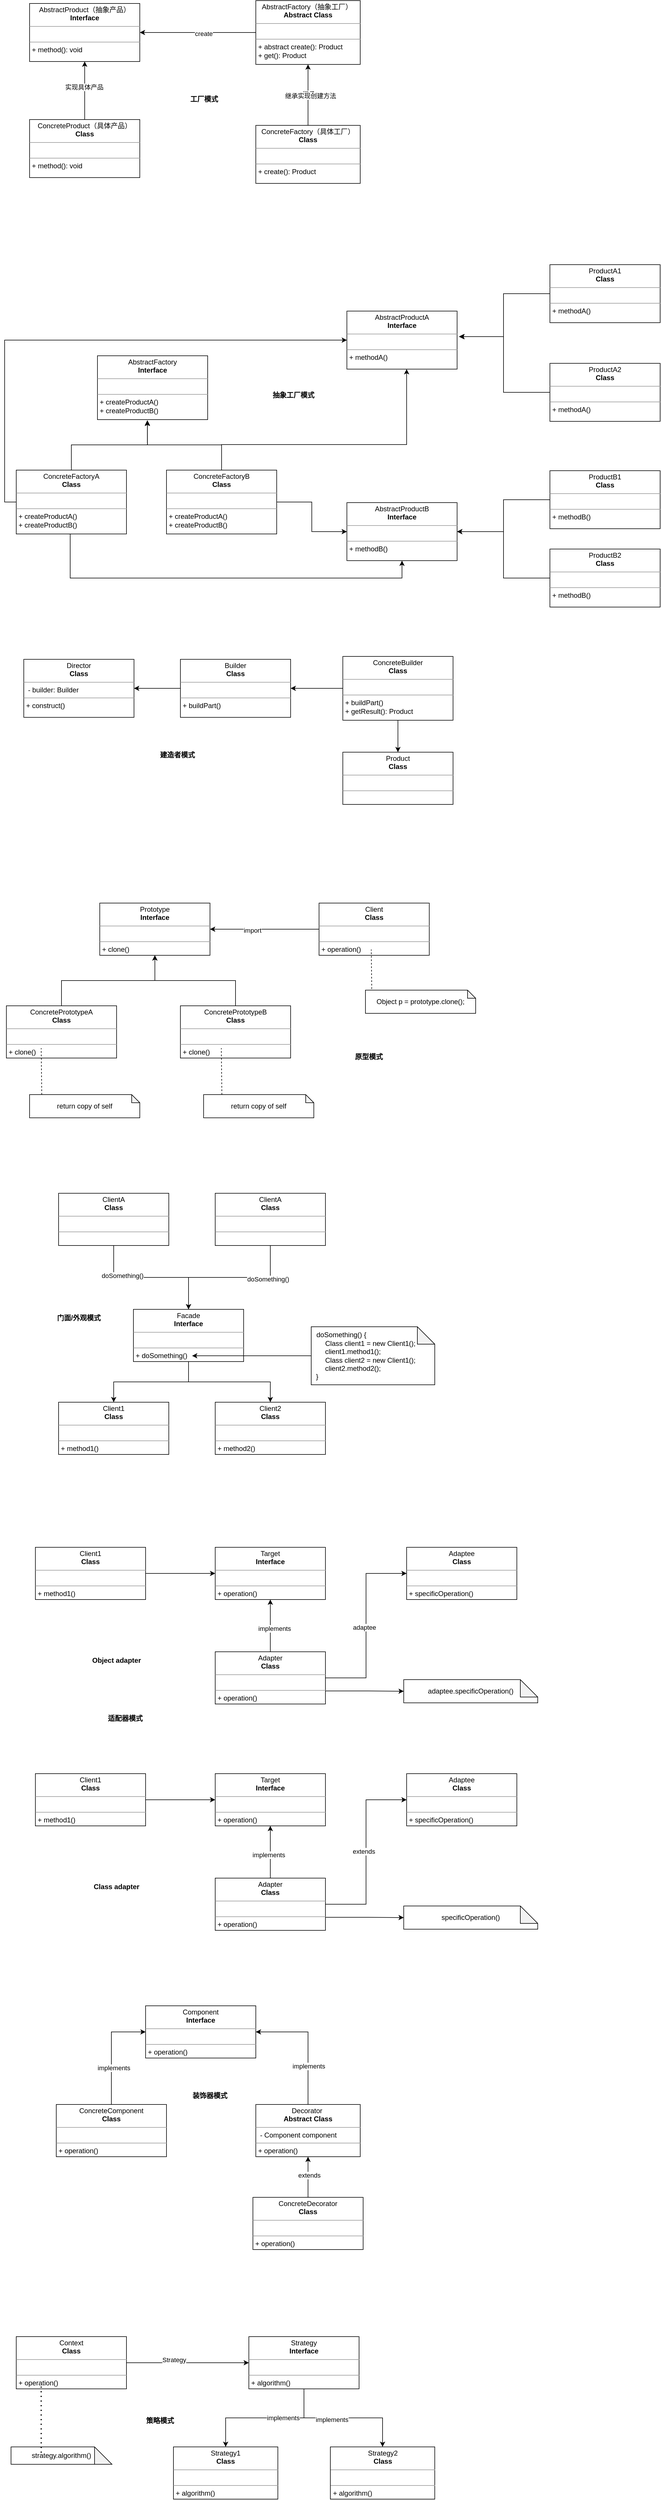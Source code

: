 <mxfile version="23.0.2" type="github">
  <diagram name="第 1 页" id="qbQ6cR2ByOW6Kd5CD2os">
    <mxGraphModel dx="1434" dy="1907" grid="1" gridSize="10" guides="1" tooltips="1" connect="1" arrows="1" fold="1" page="1" pageScale="1" pageWidth="827" pageHeight="1169" math="0" shadow="0">
      <root>
        <mxCell id="0" />
        <mxCell id="1" parent="0" />
        <mxCell id="_LMUJBaVddzOkzJX7sF0-2" value="&lt;p style=&quot;margin:0px;margin-top:4px;text-align:center;&quot;&gt;AbstractFactory&lt;br&gt;&lt;b&gt;Interface&lt;/b&gt;&lt;/p&gt;&lt;hr size=&quot;1&quot;&gt;&lt;p style=&quot;margin:0px;margin-left:4px;&quot;&gt;&lt;br&gt;&lt;/p&gt;&lt;hr size=&quot;1&quot;&gt;&lt;p style=&quot;margin:0px;margin-left:4px;&quot;&gt;+ createProductA()&lt;/p&gt;&lt;p style=&quot;margin:0px;margin-left:4px;&quot;&gt;+ createProductB()&lt;/p&gt;" style="verticalAlign=top;align=left;overflow=fill;fontSize=12;fontFamily=Helvetica;html=1;whiteSpace=wrap;" parent="1" vertex="1">
          <mxGeometry x="207" y="387" width="190" height="110" as="geometry" />
        </mxCell>
        <mxCell id="_LMUJBaVddzOkzJX7sF0-8" value="&lt;p style=&quot;margin:0px;margin-top:4px;text-align:center;&quot;&gt;AbstractProduct（抽象产品）&lt;br&gt;&lt;b&gt;Interface&lt;/b&gt;&lt;/p&gt;&lt;hr size=&quot;1&quot;&gt;&lt;p style=&quot;margin:0px;margin-left:4px;&quot;&gt;&lt;br&gt;&lt;/p&gt;&lt;hr size=&quot;1&quot;&gt;&lt;p style=&quot;margin:0px;margin-left:4px;&quot;&gt;+ method(): void&lt;/p&gt;" style="verticalAlign=top;align=left;overflow=fill;fontSize=12;fontFamily=Helvetica;html=1;whiteSpace=wrap;" parent="1" vertex="1">
          <mxGeometry x="90" y="-220" width="190" height="100" as="geometry" />
        </mxCell>
        <mxCell id="E5OfT0dyjSnbupYeVlnE-2" style="edgeStyle=orthogonalEdgeStyle;rounded=0;orthogonalLoop=1;jettySize=auto;html=1;" parent="1" source="_LMUJBaVddzOkzJX7sF0-25" target="_LMUJBaVddzOkzJX7sF0-8" edge="1">
          <mxGeometry relative="1" as="geometry" />
        </mxCell>
        <mxCell id="E5OfT0dyjSnbupYeVlnE-3" value="实现具体产品" style="edgeLabel;html=1;align=center;verticalAlign=middle;resizable=0;points=[];" parent="E5OfT0dyjSnbupYeVlnE-2" vertex="1" connectable="0">
          <mxGeometry x="0.12" y="1" relative="1" as="geometry">
            <mxPoint as="offset" />
          </mxGeometry>
        </mxCell>
        <mxCell id="_LMUJBaVddzOkzJX7sF0-25" value="&lt;p style=&quot;margin:0px;margin-top:4px;text-align:center;&quot;&gt;ConcreteProduct（具体产品）&lt;br&gt;&lt;b&gt;Class&lt;/b&gt;&lt;/p&gt;&lt;hr size=&quot;1&quot;&gt;&lt;p style=&quot;margin:0px;margin-left:4px;&quot;&gt;&lt;br&gt;&lt;/p&gt;&lt;hr size=&quot;1&quot;&gt;&lt;p style=&quot;margin:0px;margin-left:4px;&quot;&gt;+ method(): void&lt;/p&gt;" style="verticalAlign=top;align=left;overflow=fill;fontSize=12;fontFamily=Helvetica;html=1;whiteSpace=wrap;" parent="1" vertex="1">
          <mxGeometry x="90" y="-20" width="190" height="100" as="geometry" />
        </mxCell>
        <mxCell id="E5OfT0dyjSnbupYeVlnE-11" style="edgeStyle=orthogonalEdgeStyle;rounded=0;orthogonalLoop=1;jettySize=auto;html=1;entryX=1;entryY=0.5;entryDx=0;entryDy=0;" parent="1" source="_LMUJBaVddzOkzJX7sF0-26" target="_LMUJBaVddzOkzJX7sF0-8" edge="1">
          <mxGeometry relative="1" as="geometry" />
        </mxCell>
        <mxCell id="E5OfT0dyjSnbupYeVlnE-12" value="create" style="edgeLabel;html=1;align=center;verticalAlign=middle;resizable=0;points=[];" parent="E5OfT0dyjSnbupYeVlnE-11" vertex="1" connectable="0">
          <mxGeometry x="-0.1" y="2" relative="1" as="geometry">
            <mxPoint as="offset" />
          </mxGeometry>
        </mxCell>
        <mxCell id="_LMUJBaVddzOkzJX7sF0-26" value="&lt;p style=&quot;margin:0px;margin-top:4px;text-align:center;&quot;&gt;AbstractFactory（抽象工厂）&amp;nbsp;&lt;br&gt;&lt;b&gt;Abstract Class&lt;/b&gt;&lt;/p&gt;&lt;hr size=&quot;1&quot;&gt;&lt;p style=&quot;margin:0px;margin-left:4px;&quot;&gt;&lt;br&gt;&lt;/p&gt;&lt;hr size=&quot;1&quot;&gt;&lt;p style=&quot;margin:0px;margin-left:4px;&quot;&gt;+ abstract create(): Product&lt;/p&gt;&lt;p style=&quot;margin:0px;margin-left:4px;&quot;&gt;+ get(): Product&lt;/p&gt;" style="verticalAlign=top;align=left;overflow=fill;fontSize=12;fontFamily=Helvetica;html=1;whiteSpace=wrap;" parent="1" vertex="1">
          <mxGeometry x="480" y="-225" width="180" height="110" as="geometry" />
        </mxCell>
        <mxCell id="_LMUJBaVddzOkzJX7sF0-29" style="edgeStyle=orthogonalEdgeStyle;rounded=0;orthogonalLoop=1;jettySize=auto;html=1;" parent="1" source="_LMUJBaVddzOkzJX7sF0-27" target="_LMUJBaVddzOkzJX7sF0-26" edge="1">
          <mxGeometry relative="1" as="geometry" />
        </mxCell>
        <mxCell id="_LMUJBaVddzOkzJX7sF0-30" value="继承" style="edgeLabel;html=1;align=center;verticalAlign=middle;resizable=0;points=[];" parent="_LMUJBaVddzOkzJX7sF0-29" vertex="1" connectable="0">
          <mxGeometry x="0.029" y="-1" relative="1" as="geometry">
            <mxPoint as="offset" />
          </mxGeometry>
        </mxCell>
        <mxCell id="E5OfT0dyjSnbupYeVlnE-6" value="继承实现创建方法" style="edgeLabel;html=1;align=center;verticalAlign=middle;resizable=0;points=[];" parent="_LMUJBaVddzOkzJX7sF0-29" vertex="1" connectable="0">
          <mxGeometry x="-0.018" y="-4" relative="1" as="geometry">
            <mxPoint as="offset" />
          </mxGeometry>
        </mxCell>
        <mxCell id="_LMUJBaVddzOkzJX7sF0-27" value="&lt;p style=&quot;margin:0px;margin-top:4px;text-align:center;&quot;&gt;ConcreteFactory（具体工厂）&lt;br&gt;&lt;b&gt;Class&lt;/b&gt;&lt;/p&gt;&lt;hr size=&quot;1&quot;&gt;&lt;p style=&quot;margin:0px;margin-left:4px;&quot;&gt;&lt;br&gt;&lt;/p&gt;&lt;hr size=&quot;1&quot;&gt;&lt;p style=&quot;margin:0px;margin-left:4px;&quot;&gt;+ create(): Product&lt;/p&gt;" style="verticalAlign=top;align=left;overflow=fill;fontSize=12;fontFamily=Helvetica;html=1;whiteSpace=wrap;" parent="1" vertex="1">
          <mxGeometry x="480" y="-10" width="180" height="100" as="geometry" />
        </mxCell>
        <mxCell id="E5OfT0dyjSnbupYeVlnE-31" style="edgeStyle=orthogonalEdgeStyle;rounded=0;orthogonalLoop=1;jettySize=auto;html=1;entryX=0;entryY=0.5;entryDx=0;entryDy=0;" parent="1" source="E5OfT0dyjSnbupYeVlnE-16" target="E5OfT0dyjSnbupYeVlnE-18" edge="1">
          <mxGeometry relative="1" as="geometry">
            <Array as="points">
              <mxPoint x="47" y="639" />
              <mxPoint x="47" y="360" />
            </Array>
          </mxGeometry>
        </mxCell>
        <mxCell id="E5OfT0dyjSnbupYeVlnE-33" style="edgeStyle=orthogonalEdgeStyle;rounded=0;orthogonalLoop=1;jettySize=auto;html=1;entryX=0.5;entryY=1;entryDx=0;entryDy=0;" parent="1" source="E5OfT0dyjSnbupYeVlnE-16" target="E5OfT0dyjSnbupYeVlnE-21" edge="1">
          <mxGeometry relative="1" as="geometry">
            <Array as="points">
              <mxPoint x="160" y="770" />
              <mxPoint x="732" y="770" />
            </Array>
          </mxGeometry>
        </mxCell>
        <mxCell id="E5OfT0dyjSnbupYeVlnE-16" value="&lt;p style=&quot;margin:0px;margin-top:4px;text-align:center;&quot;&gt;ConcreteFactoryA&lt;br&gt;&lt;b&gt;Class&lt;/b&gt;&lt;/p&gt;&lt;hr size=&quot;1&quot;&gt;&lt;p style=&quot;margin:0px;margin-left:4px;&quot;&gt;&lt;br&gt;&lt;/p&gt;&lt;hr size=&quot;1&quot;&gt;&lt;p style=&quot;margin:0px;margin-left:4px;&quot;&gt;+ createProductA()&lt;/p&gt;&lt;p style=&quot;margin:0px;margin-left:4px;&quot;&gt;+ createProductB()&lt;/p&gt;" style="verticalAlign=top;align=left;overflow=fill;fontSize=12;fontFamily=Helvetica;html=1;whiteSpace=wrap;" parent="1" vertex="1">
          <mxGeometry x="67" y="584" width="190" height="110" as="geometry" />
        </mxCell>
        <mxCell id="E5OfT0dyjSnbupYeVlnE-34" style="edgeStyle=orthogonalEdgeStyle;rounded=0;orthogonalLoop=1;jettySize=auto;html=1;entryX=0;entryY=0.5;entryDx=0;entryDy=0;" parent="1" source="E5OfT0dyjSnbupYeVlnE-17" target="E5OfT0dyjSnbupYeVlnE-21" edge="1">
          <mxGeometry relative="1" as="geometry" />
        </mxCell>
        <mxCell id="E5OfT0dyjSnbupYeVlnE-17" value="&lt;p style=&quot;margin:0px;margin-top:4px;text-align:center;&quot;&gt;ConcreteFactoryB&lt;br&gt;&lt;b&gt;Class&lt;/b&gt;&lt;/p&gt;&lt;hr size=&quot;1&quot;&gt;&lt;p style=&quot;margin:0px;margin-left:4px;&quot;&gt;&lt;br&gt;&lt;/p&gt;&lt;hr size=&quot;1&quot;&gt;&lt;p style=&quot;margin:0px;margin-left:4px;&quot;&gt;+ createProductA()&lt;/p&gt;&lt;p style=&quot;margin:0px;margin-left:4px;&quot;&gt;+ createProductB()&lt;/p&gt;" style="verticalAlign=top;align=left;overflow=fill;fontSize=12;fontFamily=Helvetica;html=1;whiteSpace=wrap;" parent="1" vertex="1">
          <mxGeometry x="326" y="584" width="190" height="110" as="geometry" />
        </mxCell>
        <mxCell id="E5OfT0dyjSnbupYeVlnE-18" value="&lt;p style=&quot;margin:0px;margin-top:4px;text-align:center;&quot;&gt;AbstractProductA&lt;br&gt;&lt;b&gt;Interface&lt;/b&gt;&lt;/p&gt;&lt;hr size=&quot;1&quot;&gt;&lt;p style=&quot;margin:0px;margin-left:4px;&quot;&gt;&lt;br&gt;&lt;/p&gt;&lt;hr size=&quot;1&quot;&gt;&lt;p style=&quot;margin:0px;margin-left:4px;&quot;&gt;+ methodA()&lt;/p&gt;" style="verticalAlign=top;align=left;overflow=fill;fontSize=12;fontFamily=Helvetica;html=1;whiteSpace=wrap;" parent="1" vertex="1">
          <mxGeometry x="637" y="310" width="190" height="100" as="geometry" />
        </mxCell>
        <mxCell id="E5OfT0dyjSnbupYeVlnE-19" value="&lt;p style=&quot;margin:0px;margin-top:4px;text-align:center;&quot;&gt;ProductA2&lt;br&gt;&lt;b&gt;Class&lt;/b&gt;&lt;/p&gt;&lt;hr size=&quot;1&quot;&gt;&lt;p style=&quot;margin:0px;margin-left:4px;&quot;&gt;&lt;br&gt;&lt;/p&gt;&lt;hr size=&quot;1&quot;&gt;&lt;p style=&quot;margin:0px;margin-left:4px;&quot;&gt;+ methodA()&lt;/p&gt;" style="verticalAlign=top;align=left;overflow=fill;fontSize=12;fontFamily=Helvetica;html=1;whiteSpace=wrap;" parent="1" vertex="1">
          <mxGeometry x="987" y="400" width="190" height="100" as="geometry" />
        </mxCell>
        <mxCell id="E5OfT0dyjSnbupYeVlnE-20" value="&lt;p style=&quot;margin:0px;margin-top:4px;text-align:center;&quot;&gt;ProductA1&lt;br&gt;&lt;b&gt;Class&lt;/b&gt;&lt;/p&gt;&lt;hr size=&quot;1&quot;&gt;&lt;p style=&quot;margin:0px;margin-left:4px;&quot;&gt;&lt;br&gt;&lt;/p&gt;&lt;hr size=&quot;1&quot;&gt;&lt;p style=&quot;margin:0px;margin-left:4px;&quot;&gt;+ methodA()&lt;/p&gt;" style="verticalAlign=top;align=left;overflow=fill;fontSize=12;fontFamily=Helvetica;html=1;whiteSpace=wrap;" parent="1" vertex="1">
          <mxGeometry x="987" y="230" width="190" height="100" as="geometry" />
        </mxCell>
        <mxCell id="E5OfT0dyjSnbupYeVlnE-21" value="&lt;p style=&quot;margin:0px;margin-top:4px;text-align:center;&quot;&gt;AbstractProductB&lt;br&gt;&lt;b&gt;Interface&lt;/b&gt;&lt;/p&gt;&lt;hr size=&quot;1&quot;&gt;&lt;p style=&quot;margin:0px;margin-left:4px;&quot;&gt;&lt;br&gt;&lt;/p&gt;&lt;hr size=&quot;1&quot;&gt;&lt;p style=&quot;margin:0px;margin-left:4px;&quot;&gt;+ methodB()&lt;/p&gt;" style="verticalAlign=top;align=left;overflow=fill;fontSize=12;fontFamily=Helvetica;html=1;whiteSpace=wrap;" parent="1" vertex="1">
          <mxGeometry x="637" y="640" width="190" height="100" as="geometry" />
        </mxCell>
        <mxCell id="E5OfT0dyjSnbupYeVlnE-25" style="edgeStyle=orthogonalEdgeStyle;rounded=0;orthogonalLoop=1;jettySize=auto;html=1;entryX=1;entryY=0.5;entryDx=0;entryDy=0;" parent="1" source="E5OfT0dyjSnbupYeVlnE-22" target="E5OfT0dyjSnbupYeVlnE-21" edge="1">
          <mxGeometry relative="1" as="geometry" />
        </mxCell>
        <mxCell id="E5OfT0dyjSnbupYeVlnE-22" value="&lt;p style=&quot;margin:0px;margin-top:4px;text-align:center;&quot;&gt;ProductB2&lt;br&gt;&lt;b&gt;Class&lt;/b&gt;&lt;/p&gt;&lt;hr size=&quot;1&quot;&gt;&lt;p style=&quot;margin:0px;margin-left:4px;&quot;&gt;&lt;br&gt;&lt;/p&gt;&lt;hr size=&quot;1&quot;&gt;&lt;p style=&quot;margin:0px;margin-left:4px;&quot;&gt;+ methodB()&lt;/p&gt;" style="verticalAlign=top;align=left;overflow=fill;fontSize=12;fontFamily=Helvetica;html=1;whiteSpace=wrap;" parent="1" vertex="1">
          <mxGeometry x="987" y="720" width="190" height="100" as="geometry" />
        </mxCell>
        <mxCell id="E5OfT0dyjSnbupYeVlnE-24" style="edgeStyle=orthogonalEdgeStyle;rounded=0;orthogonalLoop=1;jettySize=auto;html=1;entryX=1;entryY=0.5;entryDx=0;entryDy=0;" parent="1" source="E5OfT0dyjSnbupYeVlnE-23" target="E5OfT0dyjSnbupYeVlnE-21" edge="1">
          <mxGeometry relative="1" as="geometry" />
        </mxCell>
        <mxCell id="E5OfT0dyjSnbupYeVlnE-23" value="&lt;p style=&quot;margin:0px;margin-top:4px;text-align:center;&quot;&gt;ProductB1&lt;br&gt;&lt;b&gt;Class&lt;/b&gt;&lt;/p&gt;&lt;hr size=&quot;1&quot;&gt;&lt;p style=&quot;margin:0px;margin-left:4px;&quot;&gt;&lt;br&gt;&lt;/p&gt;&lt;hr size=&quot;1&quot;&gt;&lt;p style=&quot;margin:0px;margin-left:4px;&quot;&gt;+ methodB()&lt;/p&gt;" style="verticalAlign=top;align=left;overflow=fill;fontSize=12;fontFamily=Helvetica;html=1;whiteSpace=wrap;" parent="1" vertex="1">
          <mxGeometry x="987" y="585" width="190" height="100" as="geometry" />
        </mxCell>
        <mxCell id="E5OfT0dyjSnbupYeVlnE-26" style="edgeStyle=orthogonalEdgeStyle;rounded=0;orthogonalLoop=1;jettySize=auto;html=1;entryX=0.453;entryY=1.018;entryDx=0;entryDy=0;entryPerimeter=0;" parent="1" source="E5OfT0dyjSnbupYeVlnE-16" target="_LMUJBaVddzOkzJX7sF0-2" edge="1">
          <mxGeometry relative="1" as="geometry" />
        </mxCell>
        <mxCell id="E5OfT0dyjSnbupYeVlnE-27" style="edgeStyle=orthogonalEdgeStyle;rounded=0;orthogonalLoop=1;jettySize=auto;html=1;entryX=0.453;entryY=1.009;entryDx=0;entryDy=0;entryPerimeter=0;" parent="1" source="E5OfT0dyjSnbupYeVlnE-17" target="_LMUJBaVddzOkzJX7sF0-2" edge="1">
          <mxGeometry relative="1" as="geometry" />
        </mxCell>
        <mxCell id="E5OfT0dyjSnbupYeVlnE-28" style="edgeStyle=orthogonalEdgeStyle;rounded=0;orthogonalLoop=1;jettySize=auto;html=1;entryX=1.016;entryY=0.44;entryDx=0;entryDy=0;entryPerimeter=0;" parent="1" source="E5OfT0dyjSnbupYeVlnE-20" target="E5OfT0dyjSnbupYeVlnE-18" edge="1">
          <mxGeometry relative="1" as="geometry" />
        </mxCell>
        <mxCell id="E5OfT0dyjSnbupYeVlnE-29" style="edgeStyle=orthogonalEdgeStyle;rounded=0;orthogonalLoop=1;jettySize=auto;html=1;entryX=1.021;entryY=0.44;entryDx=0;entryDy=0;entryPerimeter=0;" parent="1" source="E5OfT0dyjSnbupYeVlnE-19" target="E5OfT0dyjSnbupYeVlnE-18" edge="1">
          <mxGeometry relative="1" as="geometry" />
        </mxCell>
        <mxCell id="E5OfT0dyjSnbupYeVlnE-35" style="edgeStyle=orthogonalEdgeStyle;rounded=0;orthogonalLoop=1;jettySize=auto;html=1;entryX=0.542;entryY=1;entryDx=0;entryDy=0;entryPerimeter=0;" parent="1" source="E5OfT0dyjSnbupYeVlnE-17" target="E5OfT0dyjSnbupYeVlnE-18" edge="1">
          <mxGeometry relative="1" as="geometry">
            <Array as="points">
              <mxPoint x="421" y="540" />
              <mxPoint x="740" y="540" />
            </Array>
          </mxGeometry>
        </mxCell>
        <mxCell id="G7bzIEGxIDmM2HZuvsvY-1" value="&lt;p style=&quot;margin:0px;margin-top:4px;text-align:center;&quot;&gt;Director&lt;br&gt;&lt;b&gt;Class&lt;/b&gt;&lt;/p&gt;&lt;hr size=&quot;1&quot;&gt;&lt;p style=&quot;margin:0px;margin-left:4px;&quot;&gt;&amp;nbsp;- builder: Builder&lt;/p&gt;&lt;hr size=&quot;1&quot;&gt;&lt;p style=&quot;margin:0px;margin-left:4px;&quot;&gt;+ construct()&lt;/p&gt;" style="verticalAlign=top;align=left;overflow=fill;fontSize=12;fontFamily=Helvetica;html=1;whiteSpace=wrap;" parent="1" vertex="1">
          <mxGeometry x="80" y="910" width="190" height="100" as="geometry" />
        </mxCell>
        <mxCell id="G7bzIEGxIDmM2HZuvsvY-8" style="edgeStyle=orthogonalEdgeStyle;rounded=0;orthogonalLoop=1;jettySize=auto;html=1;" parent="1" source="G7bzIEGxIDmM2HZuvsvY-2" target="G7bzIEGxIDmM2HZuvsvY-1" edge="1">
          <mxGeometry relative="1" as="geometry" />
        </mxCell>
        <mxCell id="G7bzIEGxIDmM2HZuvsvY-2" value="&lt;p style=&quot;margin:0px;margin-top:4px;text-align:center;&quot;&gt;Builder&lt;br&gt;&lt;b&gt;Class&lt;/b&gt;&lt;/p&gt;&lt;hr size=&quot;1&quot;&gt;&lt;p style=&quot;margin:0px;margin-left:4px;&quot;&gt;&lt;br&gt;&lt;/p&gt;&lt;hr size=&quot;1&quot;&gt;&lt;p style=&quot;margin:0px;margin-left:4px;&quot;&gt;+ buildPart()&lt;/p&gt;" style="verticalAlign=top;align=left;overflow=fill;fontSize=12;fontFamily=Helvetica;html=1;whiteSpace=wrap;" parent="1" vertex="1">
          <mxGeometry x="350" y="910" width="190" height="100" as="geometry" />
        </mxCell>
        <mxCell id="G7bzIEGxIDmM2HZuvsvY-5" style="edgeStyle=orthogonalEdgeStyle;rounded=0;orthogonalLoop=1;jettySize=auto;html=1;entryX=0.5;entryY=0;entryDx=0;entryDy=0;" parent="1" source="G7bzIEGxIDmM2HZuvsvY-3" target="G7bzIEGxIDmM2HZuvsvY-4" edge="1">
          <mxGeometry relative="1" as="geometry" />
        </mxCell>
        <mxCell id="G7bzIEGxIDmM2HZuvsvY-7" style="edgeStyle=orthogonalEdgeStyle;rounded=0;orthogonalLoop=1;jettySize=auto;html=1;" parent="1" source="G7bzIEGxIDmM2HZuvsvY-3" target="G7bzIEGxIDmM2HZuvsvY-2" edge="1">
          <mxGeometry relative="1" as="geometry" />
        </mxCell>
        <mxCell id="G7bzIEGxIDmM2HZuvsvY-3" value="&lt;p style=&quot;margin:0px;margin-top:4px;text-align:center;&quot;&gt;ConcreteBuilder&lt;br&gt;&lt;b&gt;Class&lt;/b&gt;&lt;/p&gt;&lt;hr size=&quot;1&quot;&gt;&lt;p style=&quot;margin:0px;margin-left:4px;&quot;&gt;&lt;br&gt;&lt;/p&gt;&lt;hr size=&quot;1&quot;&gt;&lt;p style=&quot;margin:0px;margin-left:4px;&quot;&gt;+ buildPart()&lt;/p&gt;&lt;p style=&quot;margin:0px;margin-left:4px;&quot;&gt;+ getResult(): Product&lt;/p&gt;" style="verticalAlign=top;align=left;overflow=fill;fontSize=12;fontFamily=Helvetica;html=1;whiteSpace=wrap;" parent="1" vertex="1">
          <mxGeometry x="630" y="905" width="190" height="110" as="geometry" />
        </mxCell>
        <mxCell id="G7bzIEGxIDmM2HZuvsvY-4" value="&lt;p style=&quot;margin:0px;margin-top:4px;text-align:center;&quot;&gt;Product&lt;br&gt;&lt;b&gt;Class&lt;/b&gt;&lt;/p&gt;&lt;hr size=&quot;1&quot;&gt;&lt;p style=&quot;margin:0px;margin-left:4px;&quot;&gt;&lt;br&gt;&lt;/p&gt;&lt;hr size=&quot;1&quot;&gt;&lt;p style=&quot;margin:0px;margin-left:4px;&quot;&gt;&lt;br&gt;&lt;/p&gt;" style="verticalAlign=top;align=left;overflow=fill;fontSize=12;fontFamily=Helvetica;html=1;whiteSpace=wrap;" parent="1" vertex="1">
          <mxGeometry x="630" y="1070" width="190" height="90" as="geometry" />
        </mxCell>
        <mxCell id="EGWMKxYaBp4hWQA9BS_I-1" value="&lt;p style=&quot;margin:0px;margin-top:4px;text-align:center;&quot;&gt;Prototype&lt;br&gt;&lt;b&gt;Interface&lt;/b&gt;&lt;/p&gt;&lt;hr size=&quot;1&quot;&gt;&lt;p style=&quot;margin:0px;margin-left:4px;&quot;&gt;&lt;br&gt;&lt;/p&gt;&lt;hr size=&quot;1&quot;&gt;&lt;p style=&quot;margin:0px;margin-left:4px;&quot;&gt;+ clone()&lt;br&gt;&lt;/p&gt;" style="verticalAlign=top;align=left;overflow=fill;fontSize=12;fontFamily=Helvetica;html=1;whiteSpace=wrap;" parent="1" vertex="1">
          <mxGeometry x="211" y="1330" width="190" height="90" as="geometry" />
        </mxCell>
        <mxCell id="EGWMKxYaBp4hWQA9BS_I-17" style="edgeStyle=orthogonalEdgeStyle;rounded=0;orthogonalLoop=1;jettySize=auto;html=1;" parent="1" source="EGWMKxYaBp4hWQA9BS_I-2" target="EGWMKxYaBp4hWQA9BS_I-1" edge="1">
          <mxGeometry relative="1" as="geometry" />
        </mxCell>
        <mxCell id="EGWMKxYaBp4hWQA9BS_I-18" value="import" style="edgeLabel;html=1;align=center;verticalAlign=middle;resizable=0;points=[];" parent="EGWMKxYaBp4hWQA9BS_I-17" vertex="1" connectable="0">
          <mxGeometry x="0.223" y="2" relative="1" as="geometry">
            <mxPoint as="offset" />
          </mxGeometry>
        </mxCell>
        <mxCell id="EGWMKxYaBp4hWQA9BS_I-2" value="&lt;p style=&quot;margin:0px;margin-top:4px;text-align:center;&quot;&gt;Client&lt;br&gt;&lt;b&gt;Class&lt;/b&gt;&lt;/p&gt;&lt;hr size=&quot;1&quot;&gt;&lt;p style=&quot;margin:0px;margin-left:4px;&quot;&gt;&lt;br&gt;&lt;/p&gt;&lt;hr size=&quot;1&quot;&gt;&lt;p style=&quot;margin:0px;margin-left:4px;&quot;&gt;+ operation()&lt;/p&gt;" style="verticalAlign=top;align=left;overflow=fill;fontSize=12;fontFamily=Helvetica;html=1;whiteSpace=wrap;" parent="1" vertex="1">
          <mxGeometry x="589" y="1330" width="190" height="90" as="geometry" />
        </mxCell>
        <mxCell id="EGWMKxYaBp4hWQA9BS_I-3" value="return copy of self" style="shape=note;whiteSpace=wrap;html=1;backgroundOutline=1;darkOpacity=0.05;size=14;" parent="1" vertex="1">
          <mxGeometry x="90" y="1660" width="190" height="40" as="geometry" />
        </mxCell>
        <mxCell id="EGWMKxYaBp4hWQA9BS_I-4" value="" style="endArrow=none;dashed=1;html=1;rounded=0;exitX=0.058;exitY=0.25;exitDx=0;exitDy=0;exitPerimeter=0;" parent="1" source="EGWMKxYaBp4hWQA9BS_I-12" edge="1">
          <mxGeometry width="50" height="50" relative="1" as="geometry">
            <mxPoint x="679" y="1460" as="sourcePoint" />
            <mxPoint x="679" y="1410" as="targetPoint" />
          </mxGeometry>
        </mxCell>
        <mxCell id="EGWMKxYaBp4hWQA9BS_I-16" style="edgeStyle=orthogonalEdgeStyle;rounded=0;orthogonalLoop=1;jettySize=auto;html=1;entryX=0.5;entryY=1;entryDx=0;entryDy=0;" parent="1" source="EGWMKxYaBp4hWQA9BS_I-6" target="EGWMKxYaBp4hWQA9BS_I-1" edge="1">
          <mxGeometry relative="1" as="geometry" />
        </mxCell>
        <mxCell id="EGWMKxYaBp4hWQA9BS_I-6" value="&lt;p style=&quot;margin:0px;margin-top:4px;text-align:center;&quot;&gt;ConcretePrototypeA&lt;br&gt;&lt;b&gt;Class&lt;/b&gt;&lt;/p&gt;&lt;hr size=&quot;1&quot;&gt;&lt;p style=&quot;margin:0px;margin-left:4px;&quot;&gt;&lt;br&gt;&lt;/p&gt;&lt;hr size=&quot;1&quot;&gt;&lt;p style=&quot;margin:0px;margin-left:4px;&quot;&gt;+ clone()&lt;/p&gt;" style="verticalAlign=top;align=left;overflow=fill;fontSize=12;fontFamily=Helvetica;html=1;whiteSpace=wrap;" parent="1" vertex="1">
          <mxGeometry x="50" y="1507" width="190" height="90" as="geometry" />
        </mxCell>
        <mxCell id="EGWMKxYaBp4hWQA9BS_I-15" style="edgeStyle=orthogonalEdgeStyle;rounded=0;orthogonalLoop=1;jettySize=auto;html=1;entryX=0.5;entryY=1;entryDx=0;entryDy=0;" parent="1" source="EGWMKxYaBp4hWQA9BS_I-7" target="EGWMKxYaBp4hWQA9BS_I-1" edge="1">
          <mxGeometry relative="1" as="geometry" />
        </mxCell>
        <mxCell id="EGWMKxYaBp4hWQA9BS_I-7" value="&lt;p style=&quot;margin:0px;margin-top:4px;text-align:center;&quot;&gt;ConcretePrototypeB&lt;br&gt;&lt;b&gt;Class&lt;/b&gt;&lt;/p&gt;&lt;hr size=&quot;1&quot;&gt;&lt;p style=&quot;margin:0px;margin-left:4px;&quot;&gt;&lt;br&gt;&lt;/p&gt;&lt;hr size=&quot;1&quot;&gt;&lt;p style=&quot;margin:0px;margin-left:4px;&quot;&gt;+ clone()&lt;/p&gt;" style="verticalAlign=top;align=left;overflow=fill;fontSize=12;fontFamily=Helvetica;html=1;whiteSpace=wrap;" parent="1" vertex="1">
          <mxGeometry x="350" y="1507" width="190" height="90" as="geometry" />
        </mxCell>
        <mxCell id="EGWMKxYaBp4hWQA9BS_I-11" value="return copy of self" style="shape=note;whiteSpace=wrap;html=1;backgroundOutline=1;darkOpacity=0.05;size=14;" parent="1" vertex="1">
          <mxGeometry x="390" y="1660" width="190" height="40" as="geometry" />
        </mxCell>
        <mxCell id="EGWMKxYaBp4hWQA9BS_I-12" value="Object p = prototype.clone();" style="shape=note;whiteSpace=wrap;html=1;backgroundOutline=1;darkOpacity=0.05;size=14;" parent="1" vertex="1">
          <mxGeometry x="669" y="1480" width="190" height="40" as="geometry" />
        </mxCell>
        <mxCell id="EGWMKxYaBp4hWQA9BS_I-13" value="" style="endArrow=none;dashed=1;html=1;rounded=0;exitX=0.058;exitY=0.25;exitDx=0;exitDy=0;exitPerimeter=0;" parent="1" edge="1">
          <mxGeometry width="50" height="50" relative="1" as="geometry">
            <mxPoint x="421.5" y="1660" as="sourcePoint" />
            <mxPoint x="420.5" y="1580" as="targetPoint" />
          </mxGeometry>
        </mxCell>
        <mxCell id="EGWMKxYaBp4hWQA9BS_I-14" value="" style="endArrow=none;dashed=1;html=1;rounded=0;exitX=0.058;exitY=0.25;exitDx=0;exitDy=0;exitPerimeter=0;" parent="1" edge="1">
          <mxGeometry width="50" height="50" relative="1" as="geometry">
            <mxPoint x="111" y="1660" as="sourcePoint" />
            <mxPoint x="110" y="1580" as="targetPoint" />
          </mxGeometry>
        </mxCell>
        <mxCell id="w5o5N3nwW46hR8c56F0j-5" style="edgeStyle=orthogonalEdgeStyle;rounded=0;orthogonalLoop=1;jettySize=auto;html=1;exitX=0.5;exitY=1;exitDx=0;exitDy=0;entryX=0.5;entryY=0;entryDx=0;entryDy=0;" parent="1" source="w5o5N3nwW46hR8c56F0j-1" target="w5o5N3nwW46hR8c56F0j-4" edge="1">
          <mxGeometry relative="1" as="geometry" />
        </mxCell>
        <mxCell id="w5o5N3nwW46hR8c56F0j-7" value="doSomething()" style="edgeLabel;html=1;align=center;verticalAlign=middle;resizable=0;points=[];" parent="w5o5N3nwW46hR8c56F0j-5" vertex="1" connectable="0">
          <mxGeometry x="-0.414" y="3" relative="1" as="geometry">
            <mxPoint as="offset" />
          </mxGeometry>
        </mxCell>
        <mxCell id="w5o5N3nwW46hR8c56F0j-1" value="&lt;p style=&quot;margin:0px;margin-top:4px;text-align:center;&quot;&gt;ClientA&lt;br&gt;&lt;b&gt;Class&lt;/b&gt;&lt;/p&gt;&lt;hr size=&quot;1&quot;&gt;&lt;p style=&quot;margin:0px;margin-left:4px;&quot;&gt;&lt;br&gt;&lt;/p&gt;&lt;hr size=&quot;1&quot;&gt;&lt;p style=&quot;margin:0px;margin-left:4px;&quot;&gt;&lt;br&gt;&lt;/p&gt;" style="verticalAlign=top;align=left;overflow=fill;fontSize=12;fontFamily=Helvetica;html=1;whiteSpace=wrap;" parent="1" vertex="1">
          <mxGeometry x="140" y="1830" width="190" height="90" as="geometry" />
        </mxCell>
        <mxCell id="w5o5N3nwW46hR8c56F0j-6" style="edgeStyle=orthogonalEdgeStyle;rounded=0;orthogonalLoop=1;jettySize=auto;html=1;entryX=0.5;entryY=0;entryDx=0;entryDy=0;" parent="1" source="w5o5N3nwW46hR8c56F0j-2" target="w5o5N3nwW46hR8c56F0j-4" edge="1">
          <mxGeometry relative="1" as="geometry" />
        </mxCell>
        <mxCell id="w5o5N3nwW46hR8c56F0j-8" value="doSomething()" style="edgeLabel;html=1;align=center;verticalAlign=middle;resizable=0;points=[];" parent="w5o5N3nwW46hR8c56F0j-6" vertex="1" connectable="0">
          <mxGeometry x="-0.53" y="3" relative="1" as="geometry">
            <mxPoint as="offset" />
          </mxGeometry>
        </mxCell>
        <mxCell id="w5o5N3nwW46hR8c56F0j-2" value="&lt;p style=&quot;margin:0px;margin-top:4px;text-align:center;&quot;&gt;ClientA&lt;br&gt;&lt;b&gt;Class&lt;/b&gt;&lt;/p&gt;&lt;hr size=&quot;1&quot;&gt;&lt;p style=&quot;margin:0px;margin-left:4px;&quot;&gt;&lt;br&gt;&lt;/p&gt;&lt;hr size=&quot;1&quot;&gt;&lt;p style=&quot;margin:0px;margin-left:4px;&quot;&gt;&lt;br&gt;&lt;/p&gt;" style="verticalAlign=top;align=left;overflow=fill;fontSize=12;fontFamily=Helvetica;html=1;whiteSpace=wrap;" parent="1" vertex="1">
          <mxGeometry x="410" y="1830" width="190" height="90" as="geometry" />
        </mxCell>
        <mxCell id="w5o5N3nwW46hR8c56F0j-12" style="edgeStyle=orthogonalEdgeStyle;rounded=0;orthogonalLoop=1;jettySize=auto;html=1;entryX=0.5;entryY=0;entryDx=0;entryDy=0;" parent="1" source="w5o5N3nwW46hR8c56F0j-4" target="w5o5N3nwW46hR8c56F0j-10" edge="1">
          <mxGeometry relative="1" as="geometry" />
        </mxCell>
        <mxCell id="w5o5N3nwW46hR8c56F0j-13" style="edgeStyle=orthogonalEdgeStyle;rounded=0;orthogonalLoop=1;jettySize=auto;html=1;" parent="1" source="w5o5N3nwW46hR8c56F0j-4" target="w5o5N3nwW46hR8c56F0j-11" edge="1">
          <mxGeometry relative="1" as="geometry" />
        </mxCell>
        <mxCell id="w5o5N3nwW46hR8c56F0j-4" value="&lt;p style=&quot;margin:0px;margin-top:4px;text-align:center;&quot;&gt;Facade&lt;br&gt;&lt;b&gt;Interface&lt;/b&gt;&lt;/p&gt;&lt;hr size=&quot;1&quot;&gt;&lt;p style=&quot;margin:0px;margin-left:4px;&quot;&gt;&lt;br&gt;&lt;/p&gt;&lt;hr size=&quot;1&quot;&gt;&lt;p style=&quot;margin:0px;margin-left:4px;&quot;&gt;+ doSomething()&lt;br&gt;&lt;/p&gt;" style="verticalAlign=top;align=left;overflow=fill;fontSize=12;fontFamily=Helvetica;html=1;whiteSpace=wrap;" parent="1" vertex="1">
          <mxGeometry x="269" y="2030" width="190" height="90" as="geometry" />
        </mxCell>
        <mxCell id="w5o5N3nwW46hR8c56F0j-10" value="&lt;p style=&quot;margin:0px;margin-top:4px;text-align:center;&quot;&gt;Client1&lt;br&gt;&lt;b&gt;Class&lt;/b&gt;&lt;/p&gt;&lt;hr size=&quot;1&quot;&gt;&lt;p style=&quot;margin:0px;margin-left:4px;&quot;&gt;&lt;br&gt;&lt;/p&gt;&lt;hr size=&quot;1&quot;&gt;&lt;p style=&quot;margin:0px;margin-left:4px;&quot;&gt;+ method1()&lt;/p&gt;" style="verticalAlign=top;align=left;overflow=fill;fontSize=12;fontFamily=Helvetica;html=1;whiteSpace=wrap;" parent="1" vertex="1">
          <mxGeometry x="140" y="2190" width="190" height="90" as="geometry" />
        </mxCell>
        <mxCell id="w5o5N3nwW46hR8c56F0j-11" value="&lt;p style=&quot;margin:0px;margin-top:4px;text-align:center;&quot;&gt;Client2&lt;br&gt;&lt;b&gt;Class&lt;/b&gt;&lt;/p&gt;&lt;hr size=&quot;1&quot;&gt;&lt;p style=&quot;margin:0px;margin-left:4px;&quot;&gt;&lt;br&gt;&lt;/p&gt;&lt;hr size=&quot;1&quot;&gt;&lt;p style=&quot;margin:0px;margin-left:4px;&quot;&gt;+ method2()&lt;/p&gt;" style="verticalAlign=top;align=left;overflow=fill;fontSize=12;fontFamily=Helvetica;html=1;whiteSpace=wrap;" parent="1" vertex="1">
          <mxGeometry x="410" y="2190" width="190" height="90" as="geometry" />
        </mxCell>
        <mxCell id="w5o5N3nwW46hR8c56F0j-14" value="doSomething() {&amp;nbsp; &amp;nbsp; &amp;nbsp; &amp;nbsp; &amp;nbsp; &amp;nbsp; &amp;nbsp; &amp;nbsp; &amp;nbsp; &amp;nbsp; &amp;nbsp; &amp;nbsp; &amp;nbsp; &amp;nbsp; &amp;nbsp; &amp;nbsp; &amp;nbsp;&lt;br&gt;&amp;nbsp;Class client1 = new Client1();&amp;nbsp; &amp;nbsp;&amp;nbsp;&lt;br&gt;client1.method1();&amp;nbsp; &amp;nbsp; &amp;nbsp; &amp;nbsp; &amp;nbsp; &amp;nbsp; &amp;nbsp; &amp;nbsp; &amp;nbsp; &amp;nbsp; &amp;nbsp;&lt;br&gt;&amp;nbsp;Class client2 = new Client1();&amp;nbsp; &amp;nbsp;&amp;nbsp;&lt;br&gt;client2.method2();&amp;nbsp; &amp;nbsp; &amp;nbsp; &amp;nbsp; &amp;nbsp; &amp;nbsp; &amp;nbsp; &amp;nbsp; &amp;nbsp; &amp;nbsp; &amp;nbsp;&lt;br&gt;&amp;nbsp;}&amp;nbsp; &amp;nbsp; &amp;nbsp; &amp;nbsp; &amp;nbsp; &amp;nbsp; &amp;nbsp; &amp;nbsp; &amp;nbsp; &amp;nbsp; &amp;nbsp; &amp;nbsp; &amp;nbsp; &amp;nbsp; &amp;nbsp; &amp;nbsp; &amp;nbsp; &amp;nbsp; &amp;nbsp; &amp;nbsp; &amp;nbsp; &amp;nbsp; &amp;nbsp; &amp;nbsp; &amp;nbsp; &amp;nbsp; &amp;nbsp; &amp;nbsp; &amp;nbsp; &amp;nbsp;" style="shape=note;whiteSpace=wrap;html=1;backgroundOutline=1;darkOpacity=0.05;" parent="1" vertex="1">
          <mxGeometry x="575.5" y="2060" width="213" height="100" as="geometry" />
        </mxCell>
        <mxCell id="w5o5N3nwW46hR8c56F0j-16" style="edgeStyle=orthogonalEdgeStyle;rounded=0;orthogonalLoop=1;jettySize=auto;html=1;entryX=0.532;entryY=0.889;entryDx=0;entryDy=0;entryPerimeter=0;" parent="1" source="w5o5N3nwW46hR8c56F0j-14" target="w5o5N3nwW46hR8c56F0j-4" edge="1">
          <mxGeometry relative="1" as="geometry" />
        </mxCell>
        <mxCell id="w5o5N3nwW46hR8c56F0j-22" style="edgeStyle=orthogonalEdgeStyle;rounded=0;orthogonalLoop=1;jettySize=auto;html=1;" parent="1" source="w5o5N3nwW46hR8c56F0j-18" target="w5o5N3nwW46hR8c56F0j-19" edge="1">
          <mxGeometry relative="1" as="geometry" />
        </mxCell>
        <mxCell id="w5o5N3nwW46hR8c56F0j-18" value="&lt;p style=&quot;margin:0px;margin-top:4px;text-align:center;&quot;&gt;Client1&lt;br&gt;&lt;b&gt;Class&lt;/b&gt;&lt;/p&gt;&lt;hr size=&quot;1&quot;&gt;&lt;p style=&quot;margin:0px;margin-left:4px;&quot;&gt;&lt;br&gt;&lt;/p&gt;&lt;hr size=&quot;1&quot;&gt;&lt;p style=&quot;margin:0px;margin-left:4px;&quot;&gt;+ method1()&lt;/p&gt;" style="verticalAlign=top;align=left;overflow=fill;fontSize=12;fontFamily=Helvetica;html=1;whiteSpace=wrap;" parent="1" vertex="1">
          <mxGeometry x="100" y="2440" width="190" height="90" as="geometry" />
        </mxCell>
        <mxCell id="w5o5N3nwW46hR8c56F0j-19" value="&lt;p style=&quot;margin:0px;margin-top:4px;text-align:center;&quot;&gt;Target&lt;br&gt;&lt;b style=&quot;border-color: var(--border-color);&quot;&gt;Interface&lt;/b&gt;&lt;br&gt;&lt;/p&gt;&lt;hr size=&quot;1&quot;&gt;&lt;p style=&quot;margin:0px;margin-left:4px;&quot;&gt;&lt;br&gt;&lt;/p&gt;&lt;hr size=&quot;1&quot;&gt;&lt;p style=&quot;margin:0px;margin-left:4px;&quot;&gt;+ operation()&lt;/p&gt;" style="verticalAlign=top;align=left;overflow=fill;fontSize=12;fontFamily=Helvetica;html=1;whiteSpace=wrap;" parent="1" vertex="1">
          <mxGeometry x="410" y="2440" width="190" height="90" as="geometry" />
        </mxCell>
        <mxCell id="w5o5N3nwW46hR8c56F0j-20" value="&lt;p style=&quot;margin:0px;margin-top:4px;text-align:center;&quot;&gt;Adaptee&lt;br&gt;&lt;b&gt;Class&lt;/b&gt;&lt;/p&gt;&lt;hr size=&quot;1&quot;&gt;&lt;p style=&quot;margin:0px;margin-left:4px;&quot;&gt;&lt;br&gt;&lt;/p&gt;&lt;hr size=&quot;1&quot;&gt;&lt;p style=&quot;margin:0px;margin-left:4px;&quot;&gt;+ specificOperation()&lt;/p&gt;" style="verticalAlign=top;align=left;overflow=fill;fontSize=12;fontFamily=Helvetica;html=1;whiteSpace=wrap;" parent="1" vertex="1">
          <mxGeometry x="740" y="2440" width="190" height="90" as="geometry" />
        </mxCell>
        <mxCell id="w5o5N3nwW46hR8c56F0j-24" style="edgeStyle=orthogonalEdgeStyle;rounded=0;orthogonalLoop=1;jettySize=auto;html=1;entryX=0.5;entryY=1;entryDx=0;entryDy=0;" parent="1" source="w5o5N3nwW46hR8c56F0j-21" target="w5o5N3nwW46hR8c56F0j-19" edge="1">
          <mxGeometry relative="1" as="geometry" />
        </mxCell>
        <mxCell id="w5o5N3nwW46hR8c56F0j-44" value="implements" style="edgeLabel;html=1;align=center;verticalAlign=middle;resizable=0;points=[];" parent="w5o5N3nwW46hR8c56F0j-24" vertex="1" connectable="0">
          <mxGeometry x="-0.111" y="-7" relative="1" as="geometry">
            <mxPoint as="offset" />
          </mxGeometry>
        </mxCell>
        <mxCell id="w5o5N3nwW46hR8c56F0j-25" style="edgeStyle=orthogonalEdgeStyle;rounded=0;orthogonalLoop=1;jettySize=auto;html=1;entryX=0;entryY=0.5;entryDx=0;entryDy=0;" parent="1" source="w5o5N3nwW46hR8c56F0j-21" target="w5o5N3nwW46hR8c56F0j-20" edge="1">
          <mxGeometry relative="1" as="geometry" />
        </mxCell>
        <mxCell id="w5o5N3nwW46hR8c56F0j-27" value="adaptee" style="edgeLabel;html=1;align=center;verticalAlign=middle;resizable=0;points=[];" parent="w5o5N3nwW46hR8c56F0j-25" vertex="1" connectable="0">
          <mxGeometry x="-0.019" y="3" relative="1" as="geometry">
            <mxPoint as="offset" />
          </mxGeometry>
        </mxCell>
        <mxCell id="w5o5N3nwW46hR8c56F0j-21" value="&lt;p style=&quot;margin:0px;margin-top:4px;text-align:center;&quot;&gt;Adapter&lt;br&gt;&lt;b&gt;Class&lt;/b&gt;&lt;/p&gt;&lt;hr size=&quot;1&quot;&gt;&lt;p style=&quot;margin:0px;margin-left:4px;&quot;&gt;&lt;br&gt;&lt;/p&gt;&lt;hr size=&quot;1&quot;&gt;&lt;p style=&quot;margin:0px;margin-left:4px;&quot;&gt;+ operation()&lt;/p&gt;" style="verticalAlign=top;align=left;overflow=fill;fontSize=12;fontFamily=Helvetica;html=1;whiteSpace=wrap;" parent="1" vertex="1">
          <mxGeometry x="410" y="2620" width="190" height="90" as="geometry" />
        </mxCell>
        <mxCell id="w5o5N3nwW46hR8c56F0j-26" value="adaptee.specificOperation()" style="shape=note;whiteSpace=wrap;html=1;backgroundOutline=1;darkOpacity=0.05;" parent="1" vertex="1">
          <mxGeometry x="735" y="2668" width="231" height="40" as="geometry" />
        </mxCell>
        <mxCell id="w5o5N3nwW46hR8c56F0j-28" style="edgeStyle=orthogonalEdgeStyle;rounded=0;orthogonalLoop=1;jettySize=auto;html=1;exitX=1;exitY=0.75;exitDx=0;exitDy=0;entryX=0;entryY=0.5;entryDx=0;entryDy=0;entryPerimeter=0;" parent="1" source="w5o5N3nwW46hR8c56F0j-21" target="w5o5N3nwW46hR8c56F0j-26" edge="1">
          <mxGeometry relative="1" as="geometry" />
        </mxCell>
        <mxCell id="w5o5N3nwW46hR8c56F0j-29" value="&lt;b&gt;Object adapter&lt;/b&gt;" style="text;html=1;strokeColor=none;fillColor=none;align=center;verticalAlign=middle;whiteSpace=wrap;rounded=0;" parent="1" vertex="1">
          <mxGeometry x="180" y="2620" width="120" height="30" as="geometry" />
        </mxCell>
        <mxCell id="w5o5N3nwW46hR8c56F0j-30" style="edgeStyle=orthogonalEdgeStyle;rounded=0;orthogonalLoop=1;jettySize=auto;html=1;" parent="1" source="w5o5N3nwW46hR8c56F0j-31" target="w5o5N3nwW46hR8c56F0j-32" edge="1">
          <mxGeometry relative="1" as="geometry" />
        </mxCell>
        <mxCell id="w5o5N3nwW46hR8c56F0j-31" value="&lt;p style=&quot;margin:0px;margin-top:4px;text-align:center;&quot;&gt;Client1&lt;br&gt;&lt;b&gt;Class&lt;/b&gt;&lt;/p&gt;&lt;hr size=&quot;1&quot;&gt;&lt;p style=&quot;margin:0px;margin-left:4px;&quot;&gt;&lt;br&gt;&lt;/p&gt;&lt;hr size=&quot;1&quot;&gt;&lt;p style=&quot;margin:0px;margin-left:4px;&quot;&gt;+ method1()&lt;/p&gt;" style="verticalAlign=top;align=left;overflow=fill;fontSize=12;fontFamily=Helvetica;html=1;whiteSpace=wrap;" parent="1" vertex="1">
          <mxGeometry x="100" y="2830" width="190" height="90" as="geometry" />
        </mxCell>
        <mxCell id="w5o5N3nwW46hR8c56F0j-32" value="&lt;p style=&quot;margin:0px;margin-top:4px;text-align:center;&quot;&gt;Target&lt;br&gt;&lt;b&gt;Interface&lt;/b&gt;&lt;/p&gt;&lt;hr size=&quot;1&quot;&gt;&lt;p style=&quot;margin:0px;margin-left:4px;&quot;&gt;&lt;br&gt;&lt;/p&gt;&lt;hr size=&quot;1&quot;&gt;&lt;p style=&quot;margin:0px;margin-left:4px;&quot;&gt;+ operation()&lt;/p&gt;" style="verticalAlign=top;align=left;overflow=fill;fontSize=12;fontFamily=Helvetica;html=1;whiteSpace=wrap;" parent="1" vertex="1">
          <mxGeometry x="410" y="2830" width="190" height="90" as="geometry" />
        </mxCell>
        <mxCell id="w5o5N3nwW46hR8c56F0j-33" value="&lt;p style=&quot;margin:0px;margin-top:4px;text-align:center;&quot;&gt;Adaptee&lt;br&gt;&lt;b&gt;Class&lt;/b&gt;&lt;/p&gt;&lt;hr size=&quot;1&quot;&gt;&lt;p style=&quot;margin:0px;margin-left:4px;&quot;&gt;&lt;br&gt;&lt;/p&gt;&lt;hr size=&quot;1&quot;&gt;&lt;p style=&quot;margin:0px;margin-left:4px;&quot;&gt;+ specificOperation()&lt;/p&gt;" style="verticalAlign=top;align=left;overflow=fill;fontSize=12;fontFamily=Helvetica;html=1;whiteSpace=wrap;" parent="1" vertex="1">
          <mxGeometry x="740" y="2830" width="190" height="90" as="geometry" />
        </mxCell>
        <mxCell id="w5o5N3nwW46hR8c56F0j-34" style="edgeStyle=orthogonalEdgeStyle;rounded=0;orthogonalLoop=1;jettySize=auto;html=1;entryX=0.5;entryY=1;entryDx=0;entryDy=0;" parent="1" source="w5o5N3nwW46hR8c56F0j-37" target="w5o5N3nwW46hR8c56F0j-32" edge="1">
          <mxGeometry relative="1" as="geometry" />
        </mxCell>
        <mxCell id="w5o5N3nwW46hR8c56F0j-43" value="implements" style="edgeLabel;html=1;align=center;verticalAlign=middle;resizable=0;points=[];" parent="w5o5N3nwW46hR8c56F0j-34" vertex="1" connectable="0">
          <mxGeometry x="-0.111" y="3" relative="1" as="geometry">
            <mxPoint as="offset" />
          </mxGeometry>
        </mxCell>
        <mxCell id="w5o5N3nwW46hR8c56F0j-35" style="edgeStyle=orthogonalEdgeStyle;rounded=0;orthogonalLoop=1;jettySize=auto;html=1;entryX=0;entryY=0.5;entryDx=0;entryDy=0;" parent="1" source="w5o5N3nwW46hR8c56F0j-37" target="w5o5N3nwW46hR8c56F0j-33" edge="1">
          <mxGeometry relative="1" as="geometry" />
        </mxCell>
        <mxCell id="w5o5N3nwW46hR8c56F0j-42" value="extends" style="edgeLabel;html=1;align=center;verticalAlign=middle;resizable=0;points=[];" parent="w5o5N3nwW46hR8c56F0j-35" vertex="1" connectable="0">
          <mxGeometry x="0.006" y="4" relative="1" as="geometry">
            <mxPoint as="offset" />
          </mxGeometry>
        </mxCell>
        <mxCell id="w5o5N3nwW46hR8c56F0j-37" value="&lt;p style=&quot;margin:0px;margin-top:4px;text-align:center;&quot;&gt;Adapter&lt;br&gt;&lt;b&gt;Class&lt;/b&gt;&lt;/p&gt;&lt;hr size=&quot;1&quot;&gt;&lt;p style=&quot;margin:0px;margin-left:4px;&quot;&gt;&lt;br&gt;&lt;/p&gt;&lt;hr size=&quot;1&quot;&gt;&lt;p style=&quot;margin:0px;margin-left:4px;&quot;&gt;+ operation()&lt;/p&gt;" style="verticalAlign=top;align=left;overflow=fill;fontSize=12;fontFamily=Helvetica;html=1;whiteSpace=wrap;" parent="1" vertex="1">
          <mxGeometry x="410" y="3010" width="190" height="90" as="geometry" />
        </mxCell>
        <mxCell id="w5o5N3nwW46hR8c56F0j-38" value="specificOperation()" style="shape=note;whiteSpace=wrap;html=1;backgroundOutline=1;darkOpacity=0.05;" parent="1" vertex="1">
          <mxGeometry x="735" y="3058" width="231" height="40" as="geometry" />
        </mxCell>
        <mxCell id="w5o5N3nwW46hR8c56F0j-39" style="edgeStyle=orthogonalEdgeStyle;rounded=0;orthogonalLoop=1;jettySize=auto;html=1;exitX=1;exitY=0.75;exitDx=0;exitDy=0;entryX=0;entryY=0.5;entryDx=0;entryDy=0;entryPerimeter=0;" parent="1" source="w5o5N3nwW46hR8c56F0j-37" target="w5o5N3nwW46hR8c56F0j-38" edge="1">
          <mxGeometry relative="1" as="geometry" />
        </mxCell>
        <mxCell id="w5o5N3nwW46hR8c56F0j-40" value="&lt;b&gt;Class adapter&lt;/b&gt;" style="text;html=1;strokeColor=none;fillColor=none;align=center;verticalAlign=middle;whiteSpace=wrap;rounded=0;" parent="1" vertex="1">
          <mxGeometry x="180" y="3010" width="120" height="30" as="geometry" />
        </mxCell>
        <mxCell id="zes--VmP-2mjKOVYzafY-1" value="&lt;p style=&quot;margin:0px;margin-top:4px;text-align:center;&quot;&gt;Component&lt;br&gt;&lt;b&gt;Interface&lt;/b&gt;&lt;/p&gt;&lt;hr size=&quot;1&quot;&gt;&lt;p style=&quot;margin:0px;margin-left:4px;&quot;&gt;&lt;br&gt;&lt;/p&gt;&lt;hr size=&quot;1&quot;&gt;&lt;p style=&quot;margin:0px;margin-left:4px;&quot;&gt;+ operation()&lt;/p&gt;" style="verticalAlign=top;align=left;overflow=fill;fontSize=12;fontFamily=Helvetica;html=1;whiteSpace=wrap;" parent="1" vertex="1">
          <mxGeometry x="290" y="3230" width="190" height="90" as="geometry" />
        </mxCell>
        <mxCell id="zes--VmP-2mjKOVYzafY-6" style="edgeStyle=orthogonalEdgeStyle;rounded=0;orthogonalLoop=1;jettySize=auto;html=1;entryX=1;entryY=0.5;entryDx=0;entryDy=0;" parent="1" source="zes--VmP-2mjKOVYzafY-2" target="zes--VmP-2mjKOVYzafY-1" edge="1">
          <mxGeometry relative="1" as="geometry" />
        </mxCell>
        <mxCell id="zes--VmP-2mjKOVYzafY-7" value="implements" style="edgeLabel;html=1;align=center;verticalAlign=middle;resizable=0;points=[];" parent="zes--VmP-2mjKOVYzafY-6" vertex="1" connectable="0">
          <mxGeometry x="-0.386" y="-1" relative="1" as="geometry">
            <mxPoint as="offset" />
          </mxGeometry>
        </mxCell>
        <mxCell id="zes--VmP-2mjKOVYzafY-2" value="&lt;p style=&quot;margin:0px;margin-top:4px;text-align:center;&quot;&gt;Decorator&amp;nbsp;&lt;br&gt;&lt;b&gt;Abstract Class&lt;/b&gt;&lt;/p&gt;&lt;hr size=&quot;1&quot;&gt;&lt;p style=&quot;margin:0px;margin-left:4px;&quot;&gt;&amp;nbsp;- Component component&lt;/p&gt;&lt;hr size=&quot;1&quot;&gt;&lt;p style=&quot;margin:0px;margin-left:4px;&quot;&gt;+ operation()&lt;br&gt;&lt;/p&gt;" style="verticalAlign=top;align=left;overflow=fill;fontSize=12;fontFamily=Helvetica;html=1;whiteSpace=wrap;" parent="1" vertex="1">
          <mxGeometry x="480" y="3400" width="180" height="90" as="geometry" />
        </mxCell>
        <mxCell id="zes--VmP-2mjKOVYzafY-4" style="edgeStyle=orthogonalEdgeStyle;rounded=0;orthogonalLoop=1;jettySize=auto;html=1;entryX=0;entryY=0.5;entryDx=0;entryDy=0;" parent="1" source="zes--VmP-2mjKOVYzafY-3" target="zes--VmP-2mjKOVYzafY-1" edge="1">
          <mxGeometry relative="1" as="geometry" />
        </mxCell>
        <mxCell id="zes--VmP-2mjKOVYzafY-5" value="implements" style="edgeLabel;html=1;align=center;verticalAlign=middle;resizable=0;points=[];" parent="zes--VmP-2mjKOVYzafY-4" vertex="1" connectable="0">
          <mxGeometry x="-0.315" y="-4" relative="1" as="geometry">
            <mxPoint as="offset" />
          </mxGeometry>
        </mxCell>
        <mxCell id="zes--VmP-2mjKOVYzafY-3" value="&lt;p style=&quot;margin:0px;margin-top:4px;text-align:center;&quot;&gt;ConcreteComponent&lt;br&gt;&lt;b&gt;Class&lt;/b&gt;&lt;/p&gt;&lt;hr size=&quot;1&quot;&gt;&lt;p style=&quot;margin:0px;margin-left:4px;&quot;&gt;&lt;br&gt;&lt;/p&gt;&lt;hr size=&quot;1&quot;&gt;&lt;p style=&quot;margin:0px;margin-left:4px;&quot;&gt;+ operation()&lt;/p&gt;" style="verticalAlign=top;align=left;overflow=fill;fontSize=12;fontFamily=Helvetica;html=1;whiteSpace=wrap;" parent="1" vertex="1">
          <mxGeometry x="136" y="3400" width="190" height="90" as="geometry" />
        </mxCell>
        <mxCell id="zes--VmP-2mjKOVYzafY-10" style="edgeStyle=orthogonalEdgeStyle;rounded=0;orthogonalLoop=1;jettySize=auto;html=1;" parent="1" source="zes--VmP-2mjKOVYzafY-9" target="zes--VmP-2mjKOVYzafY-2" edge="1">
          <mxGeometry relative="1" as="geometry" />
        </mxCell>
        <mxCell id="zes--VmP-2mjKOVYzafY-11" value="extends" style="edgeLabel;html=1;align=center;verticalAlign=middle;resizable=0;points=[];" parent="zes--VmP-2mjKOVYzafY-10" vertex="1" connectable="0">
          <mxGeometry x="0.086" y="-2" relative="1" as="geometry">
            <mxPoint as="offset" />
          </mxGeometry>
        </mxCell>
        <mxCell id="zes--VmP-2mjKOVYzafY-9" value="&lt;p style=&quot;margin:0px;margin-top:4px;text-align:center;&quot;&gt;ConcreteDecorator&lt;br&gt;&lt;b&gt;Class&lt;/b&gt;&lt;/p&gt;&lt;hr size=&quot;1&quot;&gt;&lt;p style=&quot;margin:0px;margin-left:4px;&quot;&gt;&lt;br&gt;&lt;/p&gt;&lt;hr size=&quot;1&quot;&gt;&lt;p style=&quot;margin:0px;margin-left:4px;&quot;&gt;+ operation()&lt;/p&gt;" style="verticalAlign=top;align=left;overflow=fill;fontSize=12;fontFamily=Helvetica;html=1;whiteSpace=wrap;" parent="1" vertex="1">
          <mxGeometry x="475" y="3560" width="190" height="90" as="geometry" />
        </mxCell>
        <mxCell id="wv9NuqWRoyzeYXpqYpYn-12" style="edgeStyle=orthogonalEdgeStyle;rounded=0;orthogonalLoop=1;jettySize=auto;html=1;" edge="1" parent="1" source="wv9NuqWRoyzeYXpqYpYn-2" target="wv9NuqWRoyzeYXpqYpYn-11">
          <mxGeometry relative="1" as="geometry" />
        </mxCell>
        <mxCell id="wv9NuqWRoyzeYXpqYpYn-13" value="implements" style="edgeLabel;html=1;align=center;verticalAlign=middle;resizable=0;points=[];" vertex="1" connectable="0" parent="wv9NuqWRoyzeYXpqYpYn-12">
          <mxGeometry x="-0.268" relative="1" as="geometry">
            <mxPoint as="offset" />
          </mxGeometry>
        </mxCell>
        <mxCell id="wv9NuqWRoyzeYXpqYpYn-14" style="edgeStyle=orthogonalEdgeStyle;rounded=0;orthogonalLoop=1;jettySize=auto;html=1;entryX=0.5;entryY=0;entryDx=0;entryDy=0;" edge="1" parent="1" source="wv9NuqWRoyzeYXpqYpYn-2" target="wv9NuqWRoyzeYXpqYpYn-17">
          <mxGeometry relative="1" as="geometry">
            <mxPoint x="850" y="3930" as="targetPoint" />
          </mxGeometry>
        </mxCell>
        <mxCell id="wv9NuqWRoyzeYXpqYpYn-15" value="implements" style="edgeLabel;html=1;align=center;verticalAlign=middle;resizable=0;points=[];" vertex="1" connectable="0" parent="wv9NuqWRoyzeYXpqYpYn-14">
          <mxGeometry x="-0.172" y="-3" relative="1" as="geometry">
            <mxPoint as="offset" />
          </mxGeometry>
        </mxCell>
        <mxCell id="wv9NuqWRoyzeYXpqYpYn-2" value="&lt;p style=&quot;margin:0px;margin-top:4px;text-align:center;&quot;&gt;Strategy&lt;br&gt;&lt;b&gt;Interface&lt;/b&gt;&lt;/p&gt;&lt;hr size=&quot;1&quot;&gt;&lt;p style=&quot;margin:0px;margin-left:4px;&quot;&gt;&lt;br&gt;&lt;/p&gt;&lt;hr size=&quot;1&quot;&gt;&lt;p style=&quot;margin:0px;margin-left:4px;&quot;&gt;+ algorithm()&lt;/p&gt;" style="verticalAlign=top;align=left;overflow=fill;fontSize=12;fontFamily=Helvetica;html=1;whiteSpace=wrap;" vertex="1" parent="1">
          <mxGeometry x="468" y="3800" width="190" height="90" as="geometry" />
        </mxCell>
        <mxCell id="wv9NuqWRoyzeYXpqYpYn-16" style="edgeStyle=orthogonalEdgeStyle;rounded=0;orthogonalLoop=1;jettySize=auto;html=1;" edge="1" parent="1" source="wv9NuqWRoyzeYXpqYpYn-10" target="wv9NuqWRoyzeYXpqYpYn-2">
          <mxGeometry relative="1" as="geometry" />
        </mxCell>
        <mxCell id="wv9NuqWRoyzeYXpqYpYn-18" value="Strategy" style="edgeLabel;html=1;align=center;verticalAlign=middle;resizable=0;points=[];" vertex="1" connectable="0" parent="wv9NuqWRoyzeYXpqYpYn-16">
          <mxGeometry x="-0.223" y="5" relative="1" as="geometry">
            <mxPoint as="offset" />
          </mxGeometry>
        </mxCell>
        <mxCell id="wv9NuqWRoyzeYXpqYpYn-10" value="&lt;p style=&quot;margin:0px;margin-top:4px;text-align:center;&quot;&gt;Context&lt;br&gt;&lt;b&gt;Class&lt;/b&gt;&lt;/p&gt;&lt;hr size=&quot;1&quot;&gt;&lt;p style=&quot;margin:0px;margin-left:4px;&quot;&gt;&lt;br&gt;&lt;/p&gt;&lt;hr size=&quot;1&quot;&gt;&lt;p style=&quot;margin:0px;margin-left:4px;&quot;&gt;+ operation()&lt;/p&gt;" style="verticalAlign=top;align=left;overflow=fill;fontSize=12;fontFamily=Helvetica;html=1;whiteSpace=wrap;" vertex="1" parent="1">
          <mxGeometry x="67" y="3800" width="190" height="90" as="geometry" />
        </mxCell>
        <mxCell id="wv9NuqWRoyzeYXpqYpYn-11" value="&lt;p style=&quot;margin:0px;margin-top:4px;text-align:center;&quot;&gt;Strategy1&lt;br&gt;&lt;b&gt;Class&lt;/b&gt;&lt;/p&gt;&lt;hr size=&quot;1&quot;&gt;&lt;p style=&quot;margin:0px;margin-left:4px;&quot;&gt;&lt;br&gt;&lt;/p&gt;&lt;hr size=&quot;1&quot;&gt;&lt;p style=&quot;margin:0px;margin-left:4px;&quot;&gt;+ algorithm()&lt;br&gt;&lt;/p&gt;" style="verticalAlign=top;align=left;overflow=fill;fontSize=12;fontFamily=Helvetica;html=1;whiteSpace=wrap;" vertex="1" parent="1">
          <mxGeometry x="338" y="3990" width="180" height="90" as="geometry" />
        </mxCell>
        <mxCell id="wv9NuqWRoyzeYXpqYpYn-17" value="&lt;p style=&quot;margin:0px;margin-top:4px;text-align:center;&quot;&gt;Strategy2&lt;br&gt;&lt;b&gt;Class&lt;/b&gt;&lt;/p&gt;&lt;hr size=&quot;1&quot;&gt;&lt;p style=&quot;margin:0px;margin-left:4px;&quot;&gt;&lt;br&gt;&lt;/p&gt;&lt;hr size=&quot;1&quot;&gt;&lt;p style=&quot;margin:0px;margin-left:4px;&quot;&gt;+ algorithm()&lt;br&gt;&lt;/p&gt;" style="verticalAlign=top;align=left;overflow=fill;fontSize=12;fontFamily=Helvetica;html=1;whiteSpace=wrap;" vertex="1" parent="1">
          <mxGeometry x="608.5" y="3990" width="180" height="90" as="geometry" />
        </mxCell>
        <mxCell id="wv9NuqWRoyzeYXpqYpYn-20" value="strategy.algorithm()" style="shape=note;whiteSpace=wrap;html=1;backgroundOutline=1;darkOpacity=0.05;" vertex="1" parent="1">
          <mxGeometry x="58" y="3990" width="174" height="30" as="geometry" />
        </mxCell>
        <mxCell id="wv9NuqWRoyzeYXpqYpYn-21" value="" style="endArrow=none;dashed=1;html=1;dashPattern=1 3;strokeWidth=2;rounded=0;entryX=0.226;entryY=0.889;entryDx=0;entryDy=0;entryPerimeter=0;exitX=0.299;exitY=0.333;exitDx=0;exitDy=0;exitPerimeter=0;" edge="1" parent="1" source="wv9NuqWRoyzeYXpqYpYn-20" target="wv9NuqWRoyzeYXpqYpYn-10">
          <mxGeometry width="50" height="50" relative="1" as="geometry">
            <mxPoint x="110" y="3980" as="sourcePoint" />
            <mxPoint x="110" y="3900" as="targetPoint" />
            <Array as="points" />
          </mxGeometry>
        </mxCell>
        <mxCell id="wv9NuqWRoyzeYXpqYpYn-22" value="&lt;b&gt;策略模式&lt;/b&gt;" style="text;html=1;strokeColor=none;fillColor=none;align=center;verticalAlign=middle;whiteSpace=wrap;rounded=0;" vertex="1" parent="1">
          <mxGeometry x="250" y="3930" width="130" height="30" as="geometry" />
        </mxCell>
        <mxCell id="wv9NuqWRoyzeYXpqYpYn-23" value="&lt;b&gt;适配器模式&lt;/b&gt;" style="text;html=1;strokeColor=none;fillColor=none;align=center;verticalAlign=middle;whiteSpace=wrap;rounded=0;" vertex="1" parent="1">
          <mxGeometry x="190" y="2720" width="130" height="30" as="geometry" />
        </mxCell>
        <mxCell id="wv9NuqWRoyzeYXpqYpYn-24" value="&lt;b&gt;装饰器模式&lt;/b&gt;" style="text;html=1;strokeColor=none;fillColor=none;align=center;verticalAlign=middle;whiteSpace=wrap;rounded=0;" vertex="1" parent="1">
          <mxGeometry x="336" y="3370" width="130" height="30" as="geometry" />
        </mxCell>
        <mxCell id="wv9NuqWRoyzeYXpqYpYn-25" value="&lt;b&gt;门面/外观模式&lt;/b&gt;" style="text;html=1;strokeColor=none;fillColor=none;align=center;verticalAlign=middle;whiteSpace=wrap;rounded=0;" vertex="1" parent="1">
          <mxGeometry x="110" y="2030" width="130" height="30" as="geometry" />
        </mxCell>
        <mxCell id="wv9NuqWRoyzeYXpqYpYn-26" value="&lt;b&gt;原型模式&lt;/b&gt;" style="text;html=1;strokeColor=none;fillColor=none;align=center;verticalAlign=middle;whiteSpace=wrap;rounded=0;" vertex="1" parent="1">
          <mxGeometry x="610" y="1580" width="130" height="30" as="geometry" />
        </mxCell>
        <mxCell id="wv9NuqWRoyzeYXpqYpYn-27" value="&lt;b&gt;建造者模式&lt;/b&gt;" style="text;html=1;strokeColor=none;fillColor=none;align=center;verticalAlign=middle;whiteSpace=wrap;rounded=0;" vertex="1" parent="1">
          <mxGeometry x="280" y="1060" width="130" height="30" as="geometry" />
        </mxCell>
        <mxCell id="wv9NuqWRoyzeYXpqYpYn-28" value="&lt;b&gt;抽象工厂模式&lt;/b&gt;" style="text;html=1;strokeColor=none;fillColor=none;align=center;verticalAlign=middle;whiteSpace=wrap;rounded=0;" vertex="1" parent="1">
          <mxGeometry x="480" y="440" width="130" height="30" as="geometry" />
        </mxCell>
        <mxCell id="wv9NuqWRoyzeYXpqYpYn-29" value="&lt;b&gt;工厂模式&lt;/b&gt;" style="text;html=1;strokeColor=none;fillColor=none;align=center;verticalAlign=middle;whiteSpace=wrap;rounded=0;" vertex="1" parent="1">
          <mxGeometry x="326" y="-70" width="130" height="30" as="geometry" />
        </mxCell>
      </root>
    </mxGraphModel>
  </diagram>
</mxfile>
